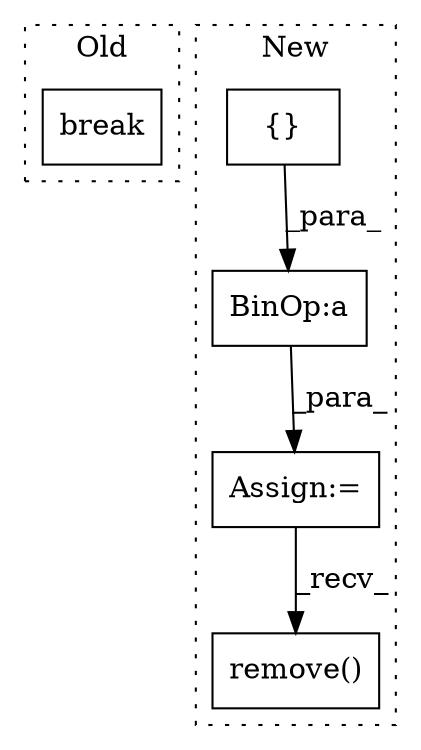 digraph G {
subgraph cluster0 {
1 [label="break" a="94" s="5983" l="5" shape="box"];
label = "Old";
style="dotted";
}
subgraph cluster1 {
2 [label="remove()" a="75" s="7044,7070" l="17,1" shape="box"];
3 [label="BinOp:a" a="82" s="7018" l="3" shape="box"];
4 [label="Assign:=" a="68" s="7001" l="3" shape="box"];
5 [label="{}" a="59" s="7004,7017" l="1,0" shape="box"];
label = "New";
style="dotted";
}
3 -> 4 [label="_para_"];
4 -> 2 [label="_recv_"];
5 -> 3 [label="_para_"];
}